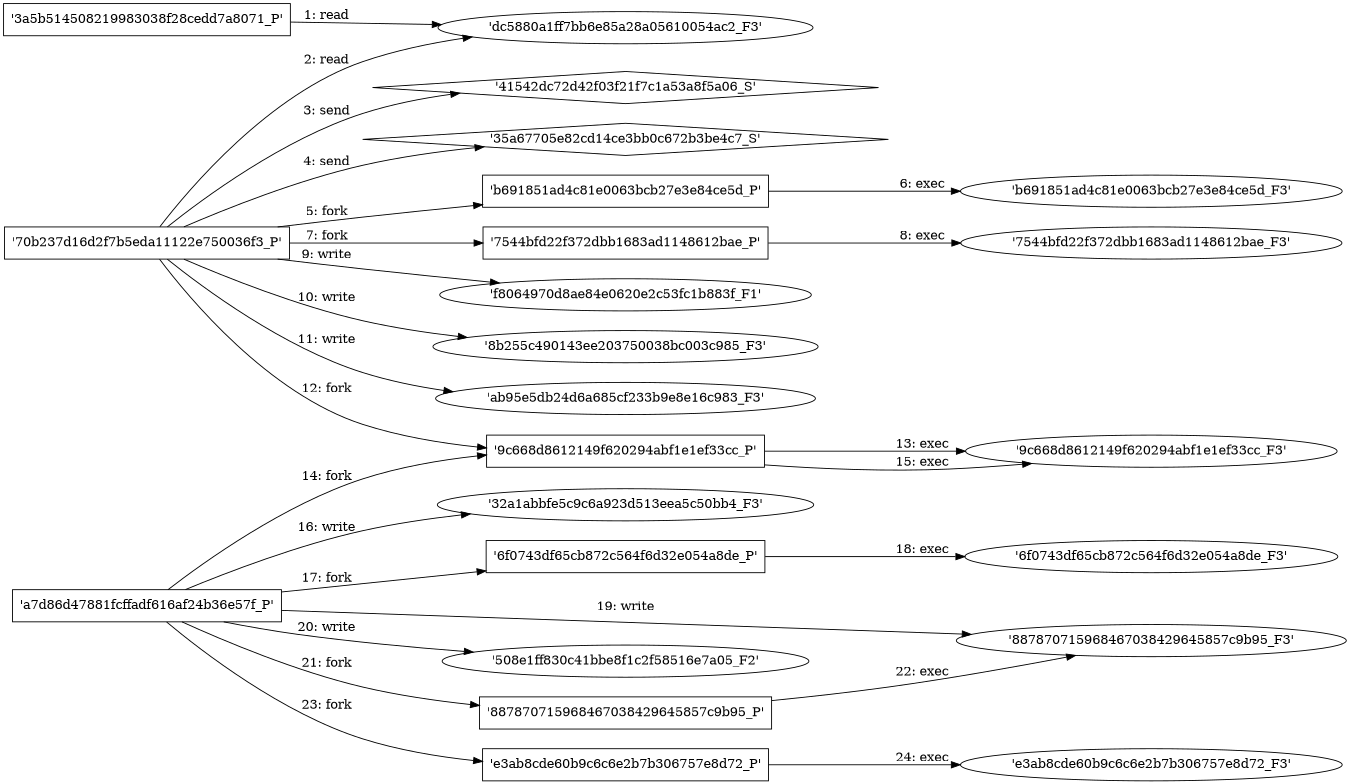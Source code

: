 digraph "D:\Learning\Paper\apt\基于CTI的攻击预警\Dataset\攻击图\ASGfromALLCTI\Cisco AMP tracks new campaign that delivers Ursnif.dot" {
rankdir="LR"
size="9"
fixedsize="false"
splines="true"
nodesep=0.3
ranksep=0
fontsize=10
overlap="scalexy"
engine= "neato"
	"'dc5880a1ff7bb6e85a28a05610054ac2_F3'" [node_type=file shape=ellipse]
	"'3a5b514508219983038f28cedd7a8071_P'" [node_type=Process shape=box]
	"'3a5b514508219983038f28cedd7a8071_P'" -> "'dc5880a1ff7bb6e85a28a05610054ac2_F3'" [label="1: read"]
	"'dc5880a1ff7bb6e85a28a05610054ac2_F3'" [node_type=file shape=ellipse]
	"'70b237d16d2f7b5eda11122e750036f3_P'" [node_type=Process shape=box]
	"'70b237d16d2f7b5eda11122e750036f3_P'" -> "'dc5880a1ff7bb6e85a28a05610054ac2_F3'" [label="2: read"]
	"'41542dc72d42f03f21f7c1a53a8f5a06_S'" [node_type=Socket shape=diamond]
	"'70b237d16d2f7b5eda11122e750036f3_P'" [node_type=Process shape=box]
	"'70b237d16d2f7b5eda11122e750036f3_P'" -> "'41542dc72d42f03f21f7c1a53a8f5a06_S'" [label="3: send"]
	"'35a67705e82cd14ce3bb0c672b3be4c7_S'" [node_type=Socket shape=diamond]
	"'70b237d16d2f7b5eda11122e750036f3_P'" [node_type=Process shape=box]
	"'70b237d16d2f7b5eda11122e750036f3_P'" -> "'35a67705e82cd14ce3bb0c672b3be4c7_S'" [label="4: send"]
	"'70b237d16d2f7b5eda11122e750036f3_P'" [node_type=Process shape=box]
	"'b691851ad4c81e0063bcb27e3e84ce5d_P'" [node_type=Process shape=box]
	"'70b237d16d2f7b5eda11122e750036f3_P'" -> "'b691851ad4c81e0063bcb27e3e84ce5d_P'" [label="5: fork"]
	"'b691851ad4c81e0063bcb27e3e84ce5d_P'" [node_type=Process shape=box]
	"'b691851ad4c81e0063bcb27e3e84ce5d_F3'" [node_type=File shape=ellipse]
	"'b691851ad4c81e0063bcb27e3e84ce5d_P'" -> "'b691851ad4c81e0063bcb27e3e84ce5d_F3'" [label="6: exec"]
	"'70b237d16d2f7b5eda11122e750036f3_P'" [node_type=Process shape=box]
	"'7544bfd22f372dbb1683ad1148612bae_P'" [node_type=Process shape=box]
	"'70b237d16d2f7b5eda11122e750036f3_P'" -> "'7544bfd22f372dbb1683ad1148612bae_P'" [label="7: fork"]
	"'7544bfd22f372dbb1683ad1148612bae_P'" [node_type=Process shape=box]
	"'7544bfd22f372dbb1683ad1148612bae_F3'" [node_type=File shape=ellipse]
	"'7544bfd22f372dbb1683ad1148612bae_P'" -> "'7544bfd22f372dbb1683ad1148612bae_F3'" [label="8: exec"]
	"'f8064970d8ae84e0620e2c53fc1b883f_F1'" [node_type=file shape=ellipse]
	"'70b237d16d2f7b5eda11122e750036f3_P'" [node_type=Process shape=box]
	"'70b237d16d2f7b5eda11122e750036f3_P'" -> "'f8064970d8ae84e0620e2c53fc1b883f_F1'" [label="9: write"]
	"'8b255c490143ee203750038bc003c985_F3'" [node_type=file shape=ellipse]
	"'70b237d16d2f7b5eda11122e750036f3_P'" [node_type=Process shape=box]
	"'70b237d16d2f7b5eda11122e750036f3_P'" -> "'8b255c490143ee203750038bc003c985_F3'" [label="10: write"]
	"'ab95e5db24d6a685cf233b9e8e16c983_F3'" [node_type=file shape=ellipse]
	"'70b237d16d2f7b5eda11122e750036f3_P'" [node_type=Process shape=box]
	"'70b237d16d2f7b5eda11122e750036f3_P'" -> "'ab95e5db24d6a685cf233b9e8e16c983_F3'" [label="11: write"]
	"'70b237d16d2f7b5eda11122e750036f3_P'" [node_type=Process shape=box]
	"'9c668d8612149f620294abf1e1ef33cc_P'" [node_type=Process shape=box]
	"'70b237d16d2f7b5eda11122e750036f3_P'" -> "'9c668d8612149f620294abf1e1ef33cc_P'" [label="12: fork"]
	"'9c668d8612149f620294abf1e1ef33cc_P'" [node_type=Process shape=box]
	"'9c668d8612149f620294abf1e1ef33cc_F3'" [node_type=File shape=ellipse]
	"'9c668d8612149f620294abf1e1ef33cc_P'" -> "'9c668d8612149f620294abf1e1ef33cc_F3'" [label="13: exec"]
	"'a7d86d47881fcffadf616af24b36e57f_P'" [node_type=Process shape=box]
	"'9c668d8612149f620294abf1e1ef33cc_P'" [node_type=Process shape=box]
	"'a7d86d47881fcffadf616af24b36e57f_P'" -> "'9c668d8612149f620294abf1e1ef33cc_P'" [label="14: fork"]
	"'9c668d8612149f620294abf1e1ef33cc_P'" [node_type=Process shape=box]
	"'9c668d8612149f620294abf1e1ef33cc_F3'" [node_type=File shape=ellipse]
	"'9c668d8612149f620294abf1e1ef33cc_P'" -> "'9c668d8612149f620294abf1e1ef33cc_F3'" [label="15: exec"]
	"'32a1abbfe5c9c6a923d513eea5c50bb4_F3'" [node_type=file shape=ellipse]
	"'a7d86d47881fcffadf616af24b36e57f_P'" [node_type=Process shape=box]
	"'a7d86d47881fcffadf616af24b36e57f_P'" -> "'32a1abbfe5c9c6a923d513eea5c50bb4_F3'" [label="16: write"]
	"'a7d86d47881fcffadf616af24b36e57f_P'" [node_type=Process shape=box]
	"'6f0743df65cb872c564f6d32e054a8de_P'" [node_type=Process shape=box]
	"'a7d86d47881fcffadf616af24b36e57f_P'" -> "'6f0743df65cb872c564f6d32e054a8de_P'" [label="17: fork"]
	"'6f0743df65cb872c564f6d32e054a8de_P'" [node_type=Process shape=box]
	"'6f0743df65cb872c564f6d32e054a8de_F3'" [node_type=File shape=ellipse]
	"'6f0743df65cb872c564f6d32e054a8de_P'" -> "'6f0743df65cb872c564f6d32e054a8de_F3'" [label="18: exec"]
	"'887870715968467038429645857c9b95_F3'" [node_type=file shape=ellipse]
	"'a7d86d47881fcffadf616af24b36e57f_P'" [node_type=Process shape=box]
	"'a7d86d47881fcffadf616af24b36e57f_P'" -> "'887870715968467038429645857c9b95_F3'" [label="19: write"]
	"'508e1ff830c41bbe8f1c2f58516e7a05_F2'" [node_type=file shape=ellipse]
	"'a7d86d47881fcffadf616af24b36e57f_P'" [node_type=Process shape=box]
	"'a7d86d47881fcffadf616af24b36e57f_P'" -> "'508e1ff830c41bbe8f1c2f58516e7a05_F2'" [label="20: write"]
	"'a7d86d47881fcffadf616af24b36e57f_P'" [node_type=Process shape=box]
	"'887870715968467038429645857c9b95_P'" [node_type=Process shape=box]
	"'a7d86d47881fcffadf616af24b36e57f_P'" -> "'887870715968467038429645857c9b95_P'" [label="21: fork"]
	"'887870715968467038429645857c9b95_P'" [node_type=Process shape=box]
	"'887870715968467038429645857c9b95_F3'" [node_type=File shape=ellipse]
	"'887870715968467038429645857c9b95_P'" -> "'887870715968467038429645857c9b95_F3'" [label="22: exec"]
	"'a7d86d47881fcffadf616af24b36e57f_P'" [node_type=Process shape=box]
	"'e3ab8cde60b9c6c6e2b7b306757e8d72_P'" [node_type=Process shape=box]
	"'a7d86d47881fcffadf616af24b36e57f_P'" -> "'e3ab8cde60b9c6c6e2b7b306757e8d72_P'" [label="23: fork"]
	"'e3ab8cde60b9c6c6e2b7b306757e8d72_P'" [node_type=Process shape=box]
	"'e3ab8cde60b9c6c6e2b7b306757e8d72_F3'" [node_type=File shape=ellipse]
	"'e3ab8cde60b9c6c6e2b7b306757e8d72_P'" -> "'e3ab8cde60b9c6c6e2b7b306757e8d72_F3'" [label="24: exec"]
}
